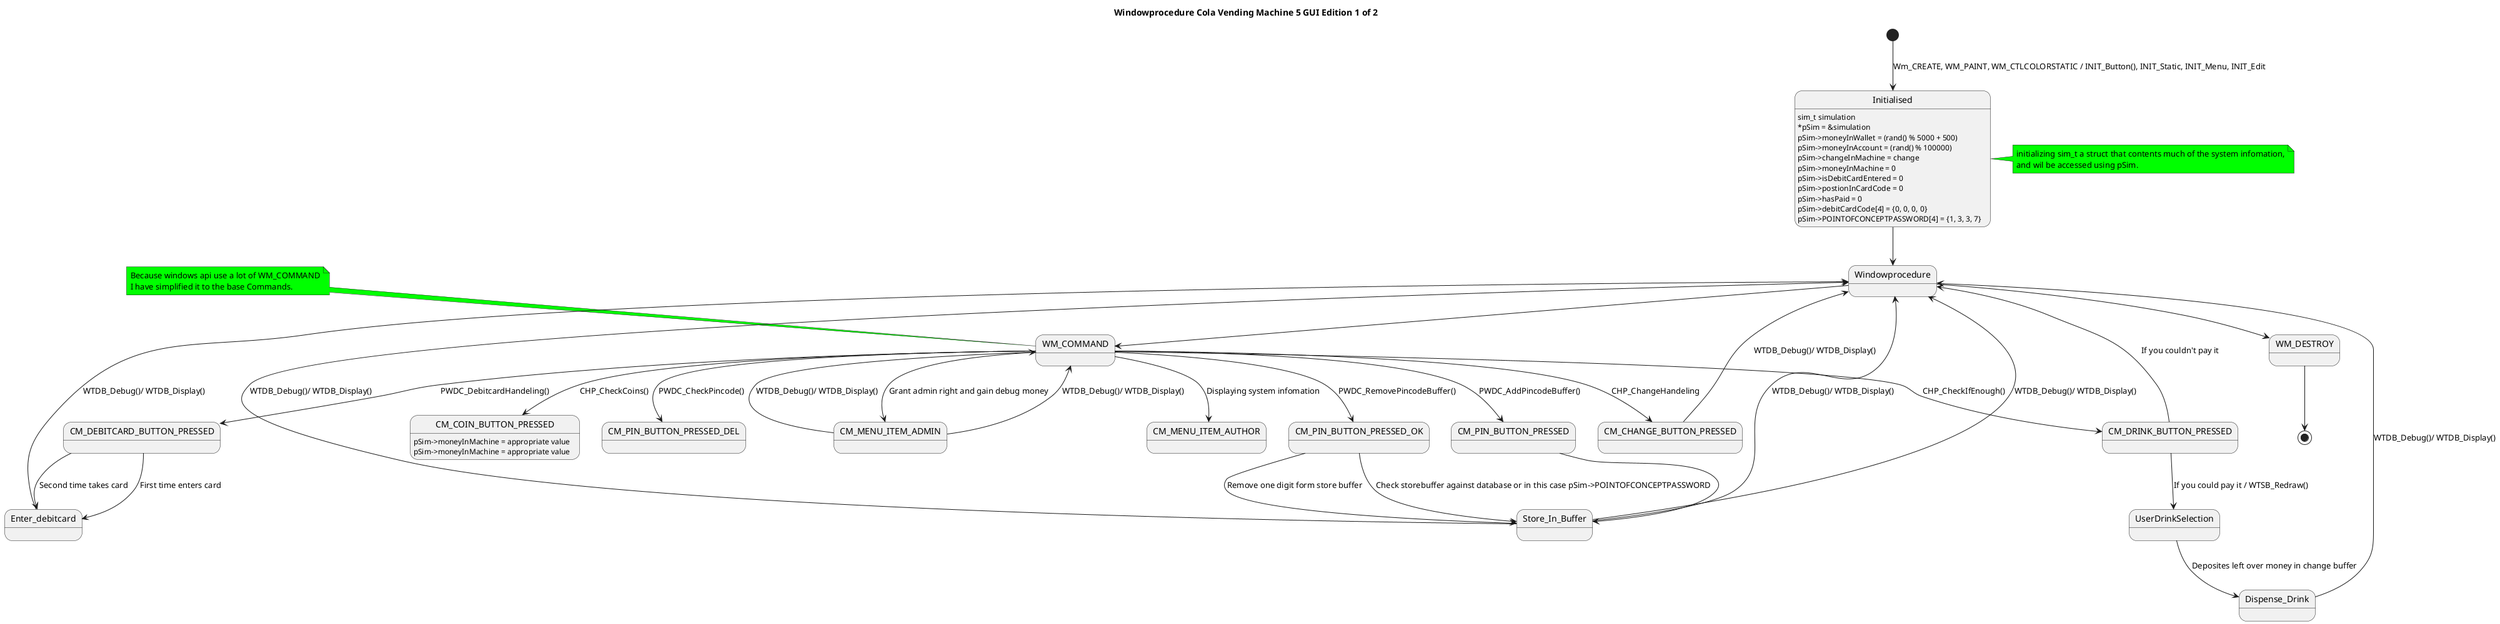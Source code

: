 @startuml

title Windowprocedure Cola Vending Machine 5 GUI Edition 1 of 2

[*] --> Initialised : Wm_CREATE, WM_PAINT, WM_CTLCOLORSTATIC / INIT_Button(), INIT_Static, INIT_Menu, INIT_Edit

Initialised : sim_t simulation
Initialised : ~*pSim = &simulation
Initialised : pSim->moneyInWallet = (rand() % 5000 + 500)
Initialised : pSim->moneyInAccount = (rand() % 100000)	
Initialised : pSim->changeInMachine = change				
Initialised : pSim->moneyInMachine = 0					
Initialised : pSim->isDebitCardEntered = 0					
Initialised : pSim->postionInCardCode = 0					
Initialised : pSim->hasPaid = 0                   
Initialised : pSim->debitCardCode[4] = {0, 0, 0, 0}        
Initialised : pSim->POINTOFCONCEPTPASSWORD[4] = {1, 3, 3, 7}         
Initialised --> Windowprocedure

Windowprocedure --> WM_COMMAND
Windowprocedure --> WM_DESTROY

WM_DESTROY --> [*]

WM_COMMAND --> CM_COIN_BUTTON_PRESSED : CHP_CheckCoins()
CM_COIN_BUTTON_PRESSED : pSim->moneyInMachine = appropriate value
CM_COIN_BUTTON_PRESSED : pSim->moneyInMachine = appropriate value

WM_COMMAND --> CM_DRINK_BUTTON_PRESSED : CHP_CheckIfEnough()
CM_DRINK_BUTTON_PRESSED --> UserDrinkSelection : If you could pay it / WTSB_Redraw()
UserDrinkSelection --> Dispense_Drink : Deposites left over money in change buffer
Dispense_Drink --> Windowprocedure : WTDB_Debug()/ WTDB_Display()

CM_DRINK_BUTTON_PRESSED --> Windowprocedure : If you couldn't pay it 

WM_COMMAND --> CM_CHANGE_BUTTON_PRESSED : CHP_ChangeHandeling
CM_CHANGE_BUTTON_PRESSED --> Windowprocedure : WTDB_Debug()/ WTDB_Display()

WM_COMMAND --> CM_DEBITCARD_BUTTON_PRESSED : PWDC_DebitcardHandeling()
CM_DEBITCARD_BUTTON_PRESSED --> Enter_debitcard : First time enters card
CM_DEBITCARD_BUTTON_PRESSED --> Enter_debitcard : Second time takes card
Enter_debitcard --> Windowprocedure : WTDB_Debug()/ WTDB_Display()

WM_COMMAND --> CM_PIN_BUTTON_PRESSED : PWDC_AddPincodeBuffer()
CM_PIN_BUTTON_PRESSED --> Store_In_Buffer
Store_In_Buffer --> Windowprocedure : WTDB_Debug()/ WTDB_Display()

WM_COMMAND --> CM_PIN_BUTTON_PRESSED_OK : PWDC_RemovePincodeBuffer()
CM_PIN_BUTTON_PRESSED_OK --> Store_In_Buffer : Check storebuffer against database or in this case pSim->POINTOFCONCEPTPASSWORD
Store_In_Buffer --> Windowprocedure : WTDB_Debug()/ WTDB_Display()

WM_COMMAND --> CM_PIN_BUTTON_PRESSED_DEL : PWDC_CheckPincode()
CM_PIN_BUTTON_PRESSED_OK --> Store_In_Buffer : Remove one digit form store buffer
Store_In_Buffer --> Windowprocedure : WTDB_Debug()/ WTDB_Display()

WM_COMMAND --> CM_MENU_ITEM_ADMIN : Grant admin right and gain debug money
CM_MENU_ITEM_ADMIN --> WM_COMMAND : WTDB_Debug()/ WTDB_Display()

WM_COMMAND --> CM_MENU_ITEM_AUTHOR : Displaying system infomation
CM_MENU_ITEM_ADMIN --> WM_COMMAND : WTDB_Debug()/ WTDB_Display()

note right of Initialised #lime
    initializing sim_t a struct that contents much of the system infomation,
    and wil be accessed using pSim.
end note

note top of WM_COMMAND #lime
    Because windows api use a lot of WM_COMMAND
    I have simplified it to the base Commands.
end note

@enduml
